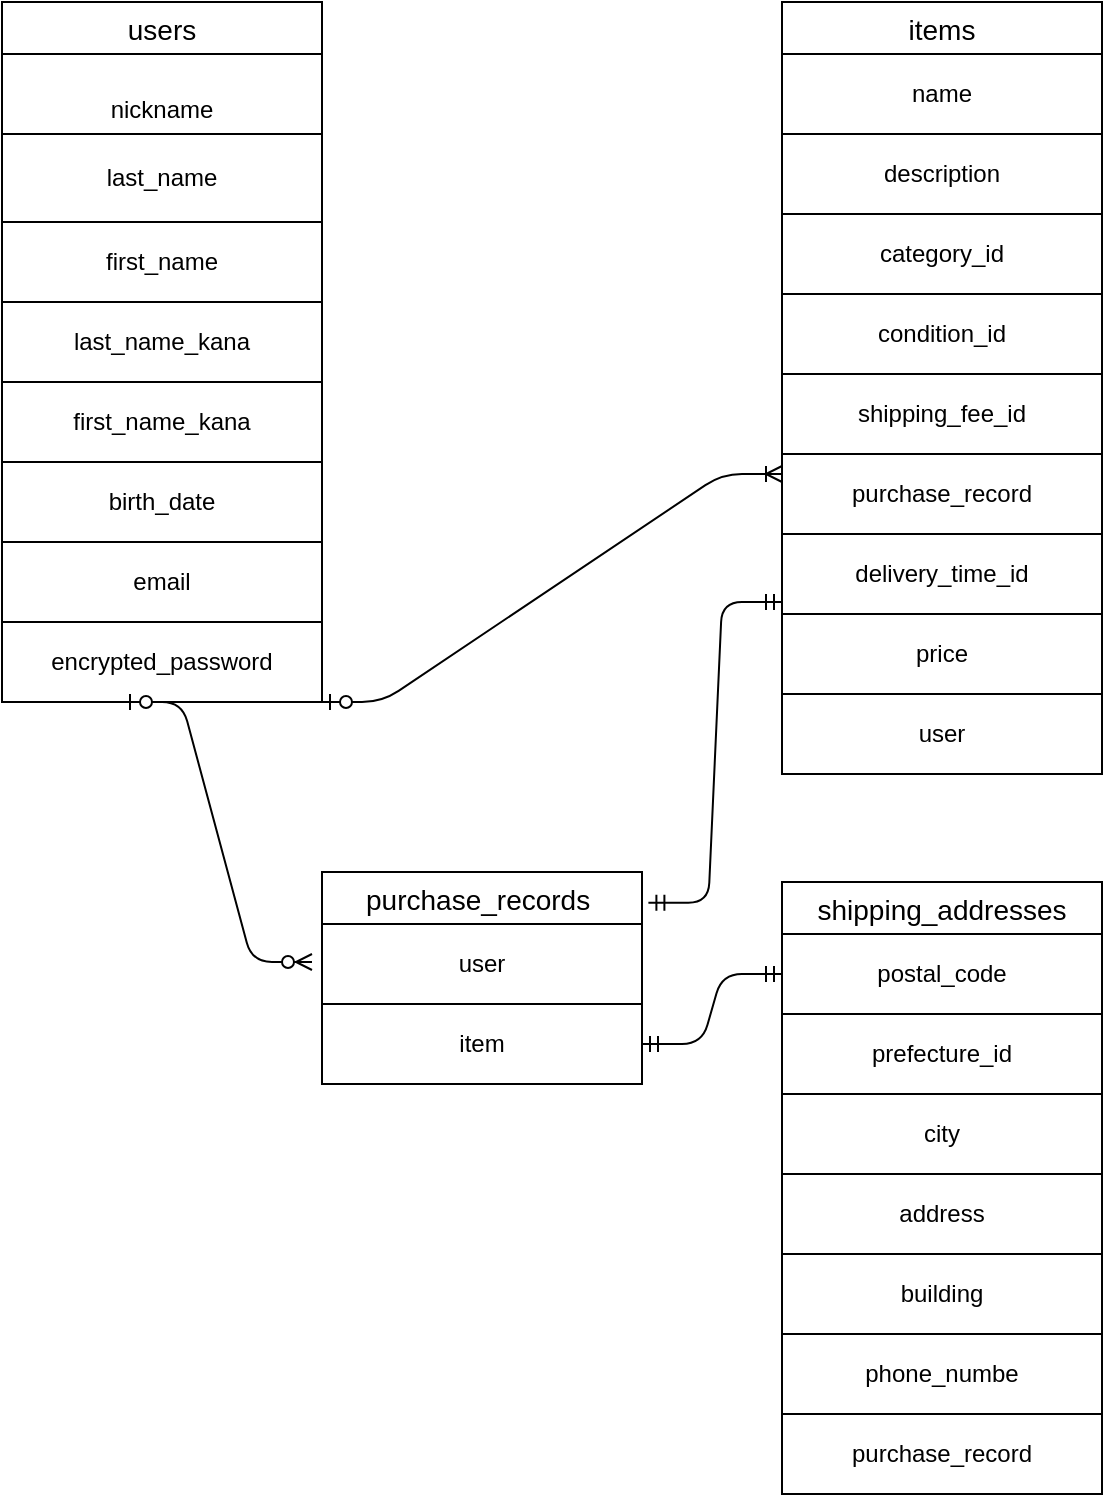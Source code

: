 <mxfile>
    <diagram id="NubLAsp-JAaGuJjXuLVF" name="ページ1">
        <mxGraphModel dx="668" dy="383" grid="1" gridSize="10" guides="1" tooltips="1" connect="1" arrows="1" fold="1" page="1" pageScale="1" pageWidth="827" pageHeight="1169" math="0" shadow="0">
            <root>
                <mxCell id="0"/>
                <mxCell id="1" parent="0"/>
                <mxCell id="2" value="users" style="swimlane;fontStyle=0;childLayout=stackLayout;horizontal=1;startSize=26;horizontalStack=0;resizeParent=1;resizeParentMax=0;resizeLast=0;collapsible=1;marginBottom=0;align=center;fontSize=14;" vertex="1" parent="1">
                    <mxGeometry x="10" y="40" width="160" height="310" as="geometry"/>
                </mxCell>
                <mxCell id="6" value="&lt;br&gt;&lt;p class=&quot;p1&quot;&gt;nickname&lt;/p&gt;" style="whiteSpace=wrap;html=1;align=center;" vertex="1" parent="2">
                    <mxGeometry y="26" width="160" height="40" as="geometry"/>
                </mxCell>
                <mxCell id="7" value="&lt;p class=&quot;p1&quot;&gt;last_name&lt;/p&gt;" style="whiteSpace=wrap;html=1;align=center;" vertex="1" parent="2">
                    <mxGeometry y="66" width="160" height="44" as="geometry"/>
                </mxCell>
                <mxCell id="8" value="&lt;p class=&quot;p1&quot;&gt;first_name&lt;/p&gt;" style="whiteSpace=wrap;html=1;align=center;" vertex="1" parent="2">
                    <mxGeometry y="110" width="160" height="40" as="geometry"/>
                </mxCell>
                <mxCell id="9" value="&lt;p class=&quot;p1&quot;&gt;last_name_kana&lt;/p&gt;" style="whiteSpace=wrap;html=1;align=center;" vertex="1" parent="2">
                    <mxGeometry y="150" width="160" height="40" as="geometry"/>
                </mxCell>
                <mxCell id="11" value="&lt;p class=&quot;p1&quot;&gt;first_name_kana&lt;/p&gt;" style="whiteSpace=wrap;html=1;align=center;" vertex="1" parent="2">
                    <mxGeometry y="190" width="160" height="40" as="geometry"/>
                </mxCell>
                <mxCell id="13" value="&lt;p class=&quot;p1&quot;&gt;birth_date&lt;/p&gt;" style="whiteSpace=wrap;html=1;align=center;" vertex="1" parent="2">
                    <mxGeometry y="230" width="160" height="40" as="geometry"/>
                </mxCell>
                <mxCell id="14" value="&lt;p class=&quot;p1&quot;&gt;email&lt;/p&gt;" style="whiteSpace=wrap;html=1;align=center;" vertex="1" parent="2">
                    <mxGeometry y="270" width="160" height="40" as="geometry"/>
                </mxCell>
                <mxCell id="15" value="&lt;p class=&quot;p1&quot;&gt;encrypted_password&lt;/p&gt;" style="whiteSpace=wrap;html=1;align=center;" vertex="1" parent="1">
                    <mxGeometry x="10" y="350" width="160" height="40" as="geometry"/>
                </mxCell>
                <mxCell id="16" value="items" style="swimlane;fontStyle=0;childLayout=stackLayout;horizontal=1;startSize=26;horizontalStack=0;resizeParent=1;resizeParentMax=0;resizeLast=0;collapsible=1;marginBottom=0;align=center;fontSize=14;" vertex="1" parent="1">
                    <mxGeometry x="400" y="40" width="160" height="386" as="geometry"/>
                </mxCell>
                <mxCell id="20" value="&lt;p class=&quot;p1&quot;&gt;name&lt;/p&gt;" style="whiteSpace=wrap;html=1;align=center;" vertex="1" parent="16">
                    <mxGeometry y="26" width="160" height="40" as="geometry"/>
                </mxCell>
                <mxCell id="21" value="&lt;p class=&quot;p1&quot;&gt;description&lt;/p&gt;" style="whiteSpace=wrap;html=1;align=center;" vertex="1" parent="16">
                    <mxGeometry y="66" width="160" height="40" as="geometry"/>
                </mxCell>
                <mxCell id="22" value="&lt;p class=&quot;p1&quot;&gt;category_id&lt;/p&gt;" style="whiteSpace=wrap;html=1;align=center;" vertex="1" parent="16">
                    <mxGeometry y="106" width="160" height="40" as="geometry"/>
                </mxCell>
                <mxCell id="51" value="&lt;p class=&quot;p1&quot;&gt;condition_id&lt;/p&gt;" style="whiteSpace=wrap;html=1;align=center;" vertex="1" parent="16">
                    <mxGeometry y="146" width="160" height="40" as="geometry"/>
                </mxCell>
                <mxCell id="52" value="&lt;p class=&quot;p1&quot;&gt;shipping_fee_id&lt;/p&gt;" style="whiteSpace=wrap;html=1;align=center;" vertex="1" parent="16">
                    <mxGeometry y="186" width="160" height="40" as="geometry"/>
                </mxCell>
                <mxCell id="53" value="&lt;p class=&quot;p1&quot;&gt;purchase_record&lt;/p&gt;" style="whiteSpace=wrap;html=1;align=center;" vertex="1" parent="16">
                    <mxGeometry y="226" width="160" height="40" as="geometry"/>
                </mxCell>
                <mxCell id="23" value="&lt;div style=&quot;color: rgb(204, 204, 204); background-color: rgb(31, 31, 31); font-family: &amp;quot;Ricty Diminished&amp;quot;, Menlo, Monaco, &amp;quot;Courier New&amp;quot;, monospace; line-height: 18px; white-space: pre;&quot;&gt;&lt;span style=&quot;color: #cccccc;&quot;&gt;condition_id&lt;/span&gt;&lt;/div&gt;" style="whiteSpace=wrap;html=1;align=center;" vertex="1" parent="16">
                    <mxGeometry y="266" width="160" height="40" as="geometry"/>
                </mxCell>
                <mxCell id="25" value="&lt;div style=&quot;color: rgb(204, 204, 204); background-color: rgb(31, 31, 31); font-family: &amp;quot;Ricty Diminished&amp;quot;, Menlo, Monaco, &amp;quot;Courier New&amp;quot;, monospace; line-height: 18px; white-space: pre;&quot;&gt;&lt;span style=&quot;color: #cccccc;&quot;&gt;prefecture_id&lt;/span&gt;&lt;/div&gt;" style="whiteSpace=wrap;html=1;align=center;" vertex="1" parent="16">
                    <mxGeometry y="306" width="160" height="40" as="geometry"/>
                </mxCell>
                <mxCell id="50" value="&lt;p class=&quot;p1&quot;&gt;shipping_fee_id&lt;/p&gt;" style="whiteSpace=wrap;html=1;align=center;" vertex="1" parent="16">
                    <mxGeometry y="346" width="160" height="40" as="geometry"/>
                </mxCell>
                <mxCell id="29" value="purchase_records " style="swimlane;fontStyle=0;childLayout=stackLayout;horizontal=1;startSize=26;horizontalStack=0;resizeParent=1;resizeParentMax=0;resizeLast=0;collapsible=1;marginBottom=0;align=center;fontSize=14;" vertex="1" parent="1">
                    <mxGeometry x="170" y="475" width="160" height="106" as="geometry"/>
                </mxCell>
                <mxCell id="33" value="&lt;p class=&quot;p1&quot;&gt;user&lt;/p&gt;" style="whiteSpace=wrap;html=1;align=center;" vertex="1" parent="29">
                    <mxGeometry y="26" width="160" height="40" as="geometry"/>
                </mxCell>
                <mxCell id="34" value="item" style="whiteSpace=wrap;html=1;align=center;" vertex="1" parent="29">
                    <mxGeometry y="66" width="160" height="40" as="geometry"/>
                </mxCell>
                <mxCell id="35" value="shipping_addresses" style="swimlane;fontStyle=0;childLayout=stackLayout;horizontal=1;startSize=26;horizontalStack=0;resizeParent=1;resizeParentMax=0;resizeLast=0;collapsible=1;marginBottom=0;align=center;fontSize=14;" vertex="1" parent="1">
                    <mxGeometry x="400" y="480" width="160" height="306" as="geometry"/>
                </mxCell>
                <mxCell id="39" value="&lt;p class=&quot;p1&quot;&gt;postal_code&lt;/p&gt;" style="whiteSpace=wrap;html=1;align=center;" vertex="1" parent="35">
                    <mxGeometry y="26" width="160" height="40" as="geometry"/>
                </mxCell>
                <mxCell id="40" value="&lt;p class=&quot;p1&quot;&gt;prefecture_id&lt;/p&gt;" style="whiteSpace=wrap;html=1;align=center;" vertex="1" parent="35">
                    <mxGeometry y="66" width="160" height="40" as="geometry"/>
                </mxCell>
                <mxCell id="41" value="&lt;p class=&quot;p1&quot;&gt;city&lt;/p&gt;" style="whiteSpace=wrap;html=1;align=center;" vertex="1" parent="35">
                    <mxGeometry y="106" width="160" height="40" as="geometry"/>
                </mxCell>
                <mxCell id="42" value="&lt;p class=&quot;p1&quot;&gt;address&lt;/p&gt;" style="whiteSpace=wrap;html=1;align=center;" vertex="1" parent="35">
                    <mxGeometry y="146" width="160" height="40" as="geometry"/>
                </mxCell>
                <mxCell id="43" value="&lt;p class=&quot;p1&quot;&gt;building&lt;/p&gt;" style="whiteSpace=wrap;html=1;align=center;" vertex="1" parent="35">
                    <mxGeometry y="186" width="160" height="40" as="geometry"/>
                </mxCell>
                <mxCell id="44" value="&lt;p class=&quot;p1&quot;&gt;phone_numbe&lt;/p&gt;" style="whiteSpace=wrap;html=1;align=center;" vertex="1" parent="35">
                    <mxGeometry y="226" width="160" height="40" as="geometry"/>
                </mxCell>
                <mxCell id="45" value="&lt;p class=&quot;p1&quot;&gt;purchase_record&lt;/p&gt;" style="whiteSpace=wrap;html=1;align=center;" vertex="1" parent="35">
                    <mxGeometry y="266" width="160" height="40" as="geometry"/>
                </mxCell>
                <mxCell id="46" value="&lt;p class=&quot;p1&quot;&gt;delivery_time_id&lt;/p&gt;" style="whiteSpace=wrap;html=1;align=center;" vertex="1" parent="1">
                    <mxGeometry x="400" y="306" width="160" height="40" as="geometry"/>
                </mxCell>
                <mxCell id="28" value="&lt;p class=&quot;p1&quot;&gt;user&lt;/p&gt;" style="whiteSpace=wrap;html=1;align=center;" vertex="1" parent="1">
                    <mxGeometry x="400" y="386" width="160" height="40" as="geometry"/>
                </mxCell>
                <mxCell id="27" value="&lt;p class=&quot;p1&quot;&gt;price&lt;/p&gt;" style="whiteSpace=wrap;html=1;align=center;" vertex="1" parent="1">
                    <mxGeometry x="400" y="346" width="160" height="40" as="geometry"/>
                </mxCell>
                <mxCell id="56" value="" style="edgeStyle=entityRelationEdgeStyle;fontSize=12;html=1;endArrow=ERoneToMany;startArrow=ERzeroToOne;entryX=0;entryY=0.25;entryDx=0;entryDy=0;" edge="1" parent="1" target="53">
                    <mxGeometry width="100" height="100" relative="1" as="geometry">
                        <mxPoint x="170" y="390" as="sourcePoint"/>
                        <mxPoint x="270" y="290" as="targetPoint"/>
                    </mxGeometry>
                </mxCell>
                <mxCell id="57" value="" style="edgeStyle=entityRelationEdgeStyle;fontSize=12;html=1;endArrow=ERzeroToMany;startArrow=ERzeroToOne;" edge="1" parent="1">
                    <mxGeometry width="100" height="100" relative="1" as="geometry">
                        <mxPoint x="70" y="390" as="sourcePoint"/>
                        <mxPoint x="165" y="520" as="targetPoint"/>
                    </mxGeometry>
                </mxCell>
                <mxCell id="59" value="" style="edgeStyle=entityRelationEdgeStyle;fontSize=12;html=1;endArrow=ERmandOne;startArrow=ERmandOne;exitX=1.02;exitY=0.145;exitDx=0;exitDy=0;exitPerimeter=0;" edge="1" parent="1" source="29">
                    <mxGeometry width="100" height="100" relative="1" as="geometry">
                        <mxPoint x="300" y="440" as="sourcePoint"/>
                        <mxPoint x="400" y="340" as="targetPoint"/>
                    </mxGeometry>
                </mxCell>
                <mxCell id="60" value="" style="edgeStyle=entityRelationEdgeStyle;fontSize=12;html=1;endArrow=ERmandOne;startArrow=ERmandOne;exitX=1;exitY=0.5;exitDx=0;exitDy=0;entryX=0;entryY=0.5;entryDx=0;entryDy=0;" edge="1" parent="1" source="34" target="39">
                    <mxGeometry width="100" height="100" relative="1" as="geometry">
                        <mxPoint x="340" y="560" as="sourcePoint"/>
                        <mxPoint x="420" y="470" as="targetPoint"/>
                        <Array as="points">
                            <mxPoint x="410" y="650"/>
                        </Array>
                    </mxGeometry>
                </mxCell>
            </root>
        </mxGraphModel>
    </diagram>
</mxfile>